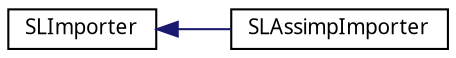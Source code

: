 digraph "Graphical Class Hierarchy"
{
 // LATEX_PDF_SIZE
  edge [fontname="Arial.ttf",fontsize="10",labelfontname="Arial.ttf",labelfontsize="10"];
  node [fontname="Arial.ttf",fontsize="10",shape=record];
  rankdir="LR";
  Node0 [label="SLImporter",height=0.2,width=0.4,color="black", fillcolor="white", style="filled",URL="$class_s_l_importer.html",tooltip="Interface for 3D file format importer implementations."];
  Node0 -> Node1 [dir="back",color="midnightblue",fontsize="10",style="solid",fontname="Arial.ttf"];
  Node1 [label="SLAssimpImporter",height=0.2,width=0.4,color="black", fillcolor="white", style="filled",URL="$class_s_l_assimp_importer.html",tooltip="Small class interface into the AssImp library for importing 3D assets."];
}
